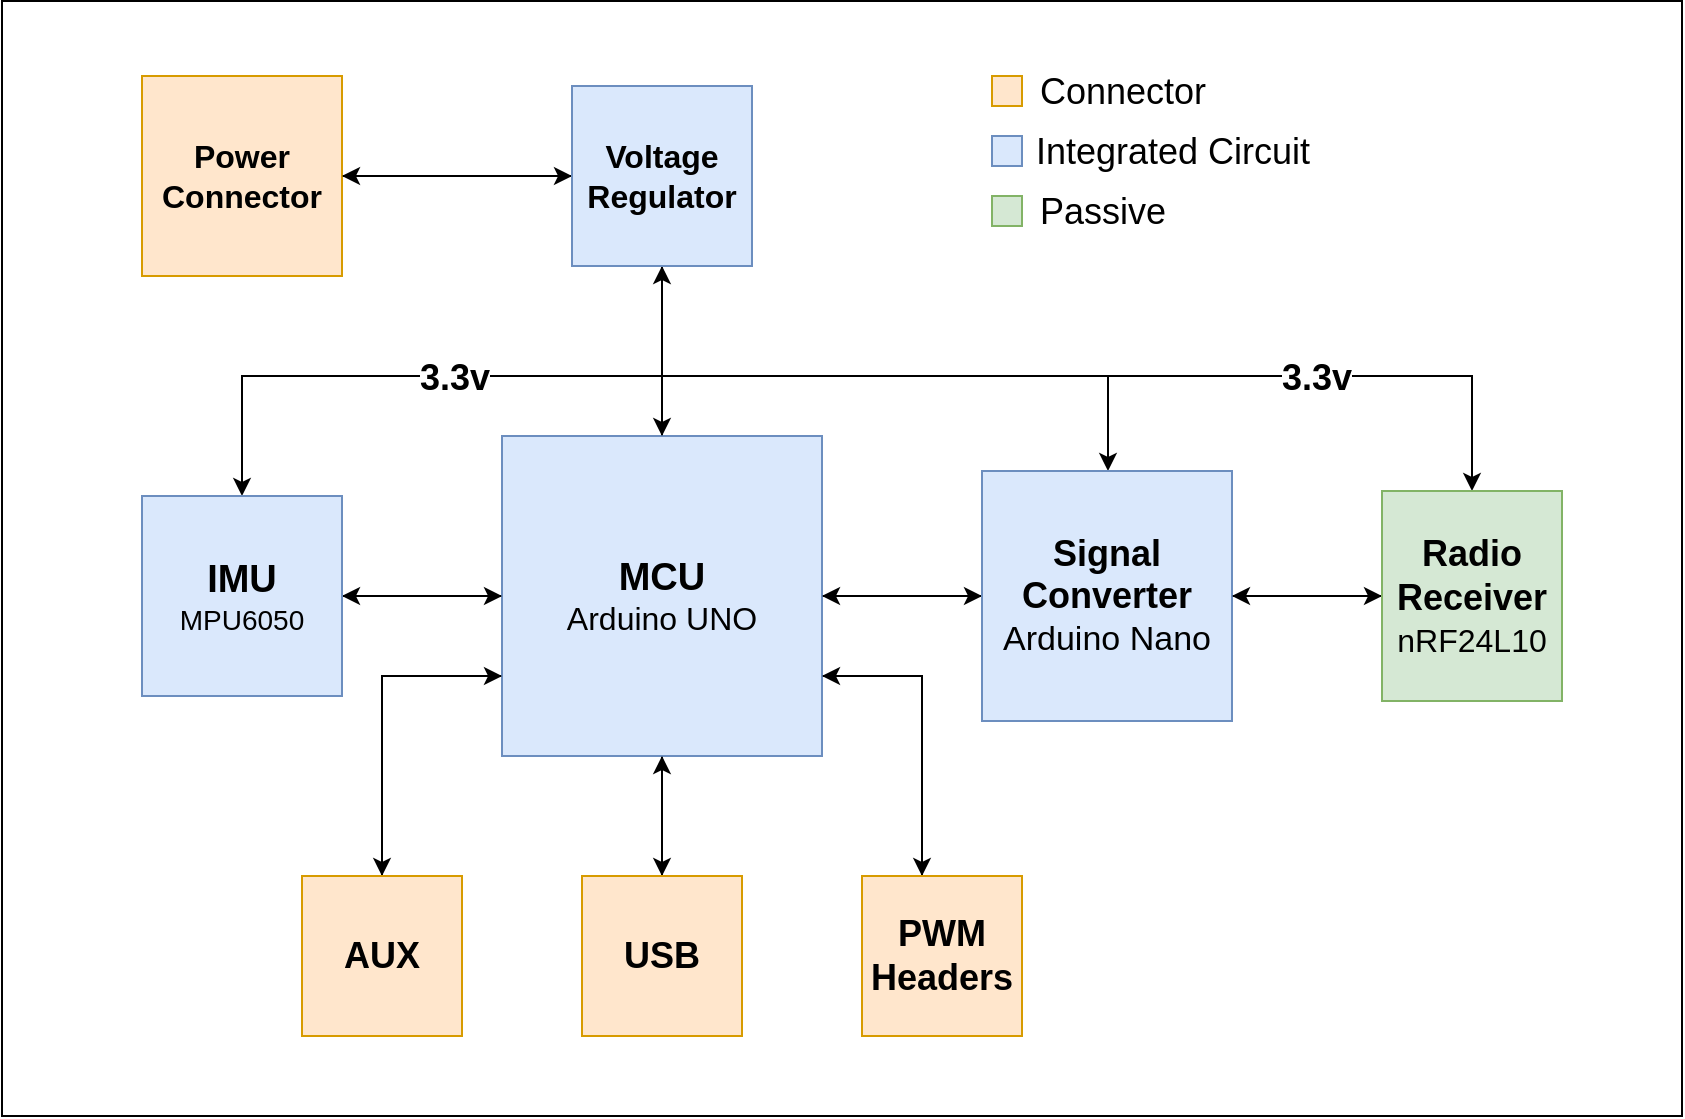 <mxfile version="14.6.13" type="device" pages="2"><diagram id="5ZIUSOU1daBMi0bA7z3c" name="Page-1"><mxGraphModel dx="1240" dy="729" grid="1" gridSize="10" guides="1" tooltips="1" connect="1" arrows="1" fold="1" page="1" pageScale="1" pageWidth="850" pageHeight="1100" math="0" shadow="0"><root><mxCell id="0"/><mxCell id="1" parent="0"/><mxCell id="bUE5o480Mt3BXzsQUq_T-54" value="" style="rounded=0;whiteSpace=wrap;html=1;fontSize=18;" vertex="1" parent="1"><mxGeometry x="10" y="282.5" width="840" height="557.5" as="geometry"/></mxCell><mxCell id="bUE5o480Mt3BXzsQUq_T-8" value="" style="edgeStyle=orthogonalEdgeStyle;rounded=0;orthogonalLoop=1;jettySize=auto;html=1;" edge="1" parent="1" source="bUE5o480Mt3BXzsQUq_T-1" target="bUE5o480Mt3BXzsQUq_T-2"><mxGeometry relative="1" as="geometry"/></mxCell><mxCell id="bUE5o480Mt3BXzsQUq_T-11" style="edgeStyle=orthogonalEdgeStyle;rounded=0;orthogonalLoop=1;jettySize=auto;html=1;" edge="1" parent="1" source="bUE5o480Mt3BXzsQUq_T-1" target="bUE5o480Mt3BXzsQUq_T-5"><mxGeometry relative="1" as="geometry"/></mxCell><mxCell id="bUE5o480Mt3BXzsQUq_T-17" style="edgeStyle=orthogonalEdgeStyle;rounded=0;orthogonalLoop=1;jettySize=auto;html=1;" edge="1" parent="1" source="bUE5o480Mt3BXzsQUq_T-1" target="bUE5o480Mt3BXzsQUq_T-13"><mxGeometry relative="1" as="geometry"><Array as="points"><mxPoint x="340" y="450"/><mxPoint x="340" y="450"/></Array></mxGeometry></mxCell><mxCell id="bUE5o480Mt3BXzsQUq_T-44" style="edgeStyle=elbowEdgeStyle;rounded=0;orthogonalLoop=1;jettySize=auto;elbow=vertical;html=1;entryX=0.5;entryY=0;entryDx=0;entryDy=0;fontSize=18;" edge="1" parent="1" source="bUE5o480Mt3BXzsQUq_T-1" target="bUE5o480Mt3BXzsQUq_T-38"><mxGeometry relative="1" as="geometry"/></mxCell><mxCell id="bUE5o480Mt3BXzsQUq_T-45" style="edgeStyle=elbowEdgeStyle;rounded=0;orthogonalLoop=1;jettySize=auto;elbow=vertical;html=1;exitX=1;exitY=0.75;exitDx=0;exitDy=0;fontSize=18;" edge="1" parent="1" source="bUE5o480Mt3BXzsQUq_T-1"><mxGeometry relative="1" as="geometry"><mxPoint x="470" y="720" as="targetPoint"/><Array as="points"><mxPoint x="450" y="620"/></Array></mxGeometry></mxCell><mxCell id="bUE5o480Mt3BXzsQUq_T-46" style="edgeStyle=elbowEdgeStyle;rounded=0;orthogonalLoop=1;jettySize=auto;elbow=vertical;html=1;exitX=0;exitY=0.75;exitDx=0;exitDy=0;entryX=0.5;entryY=0;entryDx=0;entryDy=0;fontSize=18;" edge="1" parent="1" source="bUE5o480Mt3BXzsQUq_T-1" target="bUE5o480Mt3BXzsQUq_T-37"><mxGeometry relative="1" as="geometry"><Array as="points"><mxPoint x="230" y="620"/></Array></mxGeometry></mxCell><mxCell id="bUE5o480Mt3BXzsQUq_T-1" value="&lt;font&gt;&lt;span style=&quot;font-weight: bold&quot;&gt;&lt;font style=&quot;font-size: 19px&quot;&gt;MCU&lt;/font&gt;&lt;/span&gt;&lt;br&gt;&lt;font style=&quot;font-size: 16px&quot;&gt;Arduino UNO&lt;/font&gt;&lt;br&gt;&lt;/font&gt;" style="whiteSpace=wrap;html=1;aspect=fixed;fillColor=#dae8fc;strokeColor=#6c8ebf;" vertex="1" parent="1"><mxGeometry x="260" y="500" width="160" height="160" as="geometry"/></mxCell><mxCell id="bUE5o480Mt3BXzsQUq_T-6" style="edgeStyle=orthogonalEdgeStyle;rounded=0;orthogonalLoop=1;jettySize=auto;html=1;entryX=0;entryY=0.5;entryDx=0;entryDy=0;" edge="1" parent="1" source="bUE5o480Mt3BXzsQUq_T-2" target="bUE5o480Mt3BXzsQUq_T-4"><mxGeometry relative="1" as="geometry"/></mxCell><object label="" id="bUE5o480Mt3BXzsQUq_T-9"><mxCell style="edgeStyle=orthogonalEdgeStyle;rounded=0;orthogonalLoop=1;jettySize=auto;html=1;" edge="1" parent="1" source="bUE5o480Mt3BXzsQUq_T-2" target="bUE5o480Mt3BXzsQUq_T-1"><mxGeometry relative="1" as="geometry"/></mxCell></object><mxCell id="bUE5o480Mt3BXzsQUq_T-24" style="edgeStyle=orthogonalEdgeStyle;rounded=0;orthogonalLoop=1;jettySize=auto;html=1;fontSize=18;" edge="1" parent="1" target="bUE5o480Mt3BXzsQUq_T-2"><mxGeometry relative="1" as="geometry"><mxPoint x="340" y="470" as="sourcePoint"/><Array as="points"><mxPoint x="563" y="470"/></Array></mxGeometry></mxCell><mxCell id="bUE5o480Mt3BXzsQUq_T-2" value="&lt;b style=&quot;font-size: 18px&quot;&gt;Signal&lt;br&gt;Converter&lt;br&gt;&lt;/b&gt;&lt;font style=&quot;font-size: 17px&quot;&gt;Arduino Nano&lt;/font&gt;" style="whiteSpace=wrap;html=1;aspect=fixed;fillColor=#dae8fc;strokeColor=#6c8ebf;" vertex="1" parent="1"><mxGeometry x="500" y="517.5" width="125" height="125" as="geometry"/></mxCell><mxCell id="bUE5o480Mt3BXzsQUq_T-7" style="edgeStyle=orthogonalEdgeStyle;rounded=0;orthogonalLoop=1;jettySize=auto;html=1;" edge="1" parent="1" source="bUE5o480Mt3BXzsQUq_T-4" target="bUE5o480Mt3BXzsQUq_T-2"><mxGeometry relative="1" as="geometry"/></mxCell><mxCell id="bUE5o480Mt3BXzsQUq_T-25" style="edgeStyle=orthogonalEdgeStyle;rounded=0;orthogonalLoop=1;jettySize=auto;html=1;fontSize=18;" edge="1" parent="1" target="bUE5o480Mt3BXzsQUq_T-4"><mxGeometry relative="1" as="geometry"><mxPoint x="560" y="470" as="sourcePoint"/><Array as="points"><mxPoint x="745" y="470"/></Array></mxGeometry></mxCell><mxCell id="bUE5o480Mt3BXzsQUq_T-36" value="&lt;b&gt;3.3v&lt;/b&gt;" style="edgeLabel;html=1;align=center;verticalAlign=middle;resizable=0;points=[];fontSize=18;" vertex="1" connectable="0" parent="bUE5o480Mt3BXzsQUq_T-25"><mxGeometry x="-0.116" y="-1" relative="1" as="geometry"><mxPoint as="offset"/></mxGeometry></mxCell><mxCell id="bUE5o480Mt3BXzsQUq_T-4" value="&lt;font&gt;&lt;b style=&quot;font-size: 18px&quot;&gt;Radio&lt;/b&gt;&lt;br&gt;&lt;b style=&quot;font-size: 18px&quot;&gt;Receiver&lt;/b&gt;&lt;br&gt;&lt;font style=&quot;font-size: 16px&quot;&gt;nRF24L10&lt;/font&gt;&lt;br&gt;&lt;/font&gt;" style="rounded=0;whiteSpace=wrap;html=1;fillColor=#d5e8d4;strokeColor=#82b366;" vertex="1" parent="1"><mxGeometry x="700" y="527.5" width="90" height="105" as="geometry"/></mxCell><mxCell id="bUE5o480Mt3BXzsQUq_T-10" value="" style="edgeStyle=orthogonalEdgeStyle;rounded=0;orthogonalLoop=1;jettySize=auto;html=1;" edge="1" parent="1" source="bUE5o480Mt3BXzsQUq_T-5" target="bUE5o480Mt3BXzsQUq_T-1"><mxGeometry relative="1" as="geometry"/></mxCell><mxCell id="bUE5o480Mt3BXzsQUq_T-31" style="edgeStyle=elbowEdgeStyle;rounded=0;orthogonalLoop=1;jettySize=auto;elbow=vertical;html=1;fontSize=18;" edge="1" parent="1" target="bUE5o480Mt3BXzsQUq_T-5"><mxGeometry relative="1" as="geometry"><mxPoint x="340" y="470" as="sourcePoint"/><Array as="points"><mxPoint x="230" y="470"/></Array></mxGeometry></mxCell><mxCell id="bUE5o480Mt3BXzsQUq_T-32" value="&lt;b&gt;3.3v&lt;/b&gt;" style="edgeLabel;html=1;align=center;verticalAlign=middle;resizable=0;points=[];fontSize=18;" vertex="1" connectable="0" parent="bUE5o480Mt3BXzsQUq_T-31"><mxGeometry x="-0.228" y="1" relative="1" as="geometry"><mxPoint as="offset"/></mxGeometry></mxCell><mxCell id="bUE5o480Mt3BXzsQUq_T-5" value="&lt;b&gt;&lt;font style=&quot;font-size: 19px&quot;&gt;IMU&lt;/font&gt;&lt;/b&gt;&lt;br&gt;&lt;font style=&quot;font-size: 14px&quot;&gt;MPU6050&lt;/font&gt;" style="whiteSpace=wrap;html=1;aspect=fixed;fillColor=#dae8fc;strokeColor=#6c8ebf;" vertex="1" parent="1"><mxGeometry x="80" y="530" width="100" height="100" as="geometry"/></mxCell><mxCell id="bUE5o480Mt3BXzsQUq_T-15" style="edgeStyle=orthogonalEdgeStyle;rounded=0;orthogonalLoop=1;jettySize=auto;html=1;" edge="1" parent="1" source="bUE5o480Mt3BXzsQUq_T-12" target="bUE5o480Mt3BXzsQUq_T-13"><mxGeometry relative="1" as="geometry"/></mxCell><mxCell id="bUE5o480Mt3BXzsQUq_T-12" value="&lt;b style=&quot;font-size: 16px&quot;&gt;Power&lt;br&gt;Connector&lt;/b&gt;" style="whiteSpace=wrap;html=1;aspect=fixed;fillColor=#ffe6cc;strokeColor=#d79b00;" vertex="1" parent="1"><mxGeometry x="80" y="320" width="100" height="100" as="geometry"/></mxCell><mxCell id="bUE5o480Mt3BXzsQUq_T-14" value="" style="edgeStyle=orthogonalEdgeStyle;rounded=0;orthogonalLoop=1;jettySize=auto;html=1;" edge="1" parent="1" source="bUE5o480Mt3BXzsQUq_T-13" target="bUE5o480Mt3BXzsQUq_T-12"><mxGeometry relative="1" as="geometry"/></mxCell><mxCell id="bUE5o480Mt3BXzsQUq_T-16" value="" style="edgeStyle=orthogonalEdgeStyle;rounded=0;orthogonalLoop=1;jettySize=auto;html=1;" edge="1" parent="1" source="bUE5o480Mt3BXzsQUq_T-13" target="bUE5o480Mt3BXzsQUq_T-1"><mxGeometry relative="1" as="geometry"><Array as="points"><mxPoint x="340" y="440"/><mxPoint x="340" y="440"/></Array></mxGeometry></mxCell><mxCell id="bUE5o480Mt3BXzsQUq_T-13" value="&lt;font style=&quot;font-size: 16px&quot;&gt;&lt;b&gt;Voltage&lt;br&gt;Regulator&lt;/b&gt;&lt;/font&gt;" style="whiteSpace=wrap;html=1;aspect=fixed;fillColor=#dae8fc;strokeColor=#6c8ebf;" vertex="1" parent="1"><mxGeometry x="295" y="325" width="90" height="90" as="geometry"/></mxCell><mxCell id="bUE5o480Mt3BXzsQUq_T-47" style="edgeStyle=elbowEdgeStyle;rounded=0;orthogonalLoop=1;jettySize=auto;elbow=vertical;html=1;entryX=0;entryY=0.75;entryDx=0;entryDy=0;fontSize=18;" edge="1" parent="1" source="bUE5o480Mt3BXzsQUq_T-37" target="bUE5o480Mt3BXzsQUq_T-1"><mxGeometry relative="1" as="geometry"><Array as="points"><mxPoint x="200" y="620"/></Array></mxGeometry></mxCell><mxCell id="bUE5o480Mt3BXzsQUq_T-37" value="&lt;b&gt;AUX&lt;/b&gt;" style="whiteSpace=wrap;html=1;aspect=fixed;fontSize=18;fillColor=#ffe6cc;strokeColor=#d79b00;" vertex="1" parent="1"><mxGeometry x="160" y="720" width="80" height="80" as="geometry"/></mxCell><mxCell id="bUE5o480Mt3BXzsQUq_T-43" value="" style="edgeStyle=elbowEdgeStyle;rounded=0;orthogonalLoop=1;jettySize=auto;elbow=vertical;html=1;fontSize=18;" edge="1" parent="1" source="bUE5o480Mt3BXzsQUq_T-38" target="bUE5o480Mt3BXzsQUq_T-1"><mxGeometry relative="1" as="geometry"/></mxCell><mxCell id="bUE5o480Mt3BXzsQUq_T-38" value="&lt;b&gt;USB&lt;/b&gt;" style="whiteSpace=wrap;html=1;aspect=fixed;fontSize=18;fillColor=#ffe6cc;strokeColor=#d79b00;" vertex="1" parent="1"><mxGeometry x="300" y="720" width="80" height="80" as="geometry"/></mxCell><mxCell id="bUE5o480Mt3BXzsQUq_T-40" style="edgeStyle=elbowEdgeStyle;rounded=0;orthogonalLoop=1;jettySize=auto;elbow=vertical;html=1;entryX=1;entryY=0.75;entryDx=0;entryDy=0;fontSize=18;" edge="1" parent="1" source="bUE5o480Mt3BXzsQUq_T-39" target="bUE5o480Mt3BXzsQUq_T-1"><mxGeometry relative="1" as="geometry"><Array as="points"><mxPoint x="470" y="620"/></Array></mxGeometry></mxCell><mxCell id="bUE5o480Mt3BXzsQUq_T-39" value="&lt;b&gt;PWM&lt;/b&gt;&lt;br&gt;&lt;b&gt;Headers&lt;/b&gt;" style="whiteSpace=wrap;html=1;aspect=fixed;fontSize=18;fillColor=#ffe6cc;strokeColor=#d79b00;" vertex="1" parent="1"><mxGeometry x="440" y="720" width="80" height="80" as="geometry"/></mxCell><mxCell id="bUE5o480Mt3BXzsQUq_T-48" value="" style="whiteSpace=wrap;html=1;aspect=fixed;fontSize=18;fillColor=#ffe6cc;strokeColor=#d79b00;" vertex="1" parent="1"><mxGeometry x="505" y="320" width="15" height="15" as="geometry"/></mxCell><mxCell id="bUE5o480Mt3BXzsQUq_T-49" value="Connector" style="text;html=1;align=center;verticalAlign=middle;resizable=0;points=[];autosize=1;strokeColor=none;fontSize=18;" vertex="1" parent="1"><mxGeometry x="520" y="312.5" width="100" height="30" as="geometry"/></mxCell><mxCell id="bUE5o480Mt3BXzsQUq_T-50" value="" style="whiteSpace=wrap;html=1;aspect=fixed;fontSize=18;fillColor=#dae8fc;strokeColor=#6c8ebf;" vertex="1" parent="1"><mxGeometry x="505" y="350" width="15" height="15" as="geometry"/></mxCell><mxCell id="bUE5o480Mt3BXzsQUq_T-51" value="Integrated Circuit" style="text;html=1;align=center;verticalAlign=middle;resizable=0;points=[];autosize=1;strokeColor=none;fontSize=18;" vertex="1" parent="1"><mxGeometry x="520" y="342.5" width="150" height="30" as="geometry"/></mxCell><mxCell id="bUE5o480Mt3BXzsQUq_T-52" value="" style="whiteSpace=wrap;html=1;aspect=fixed;fontSize=18;fillColor=#d5e8d4;strokeColor=#82b366;" vertex="1" parent="1"><mxGeometry x="505" y="380" width="15" height="15" as="geometry"/></mxCell><mxCell id="bUE5o480Mt3BXzsQUq_T-53" value="Passive" style="text;html=1;align=center;verticalAlign=middle;resizable=0;points=[];autosize=1;strokeColor=none;fontSize=18;" vertex="1" parent="1"><mxGeometry x="520" y="372.5" width="80" height="30" as="geometry"/></mxCell></root></mxGraphModel></diagram><diagram id="4ZHRl595eEa7947-NFMF" name="Page-2"><mxGraphModel dx="1820" dy="613" grid="1" gridSize="10" guides="1" tooltips="1" connect="1" arrows="1" fold="1" page="1" pageScale="1" pageWidth="850" pageHeight="1100" math="0" shadow="0"><root><mxCell id="stWw2cz9OU7DXAYzHdMi-0"/><mxCell id="stWw2cz9OU7DXAYzHdMi-1" parent="stWw2cz9OU7DXAYzHdMi-0"/><mxCell id="z34--04L3OtzeaizvZ6p-0" value="" style="rounded=0;whiteSpace=wrap;html=1;fontSize=18;" vertex="1" parent="stWw2cz9OU7DXAYzHdMi-1"><mxGeometry x="-80.5" y="280" width="760.5" height="600" as="geometry"/></mxCell><mxCell id="stWw2cz9OU7DXAYzHdMi-3" value="" style="edgeStyle=orthogonalEdgeStyle;rounded=0;orthogonalLoop=1;jettySize=auto;html=1;" edge="1" parent="stWw2cz9OU7DXAYzHdMi-1" source="stWw2cz9OU7DXAYzHdMi-9" target="stWw2cz9OU7DXAYzHdMi-13"><mxGeometry relative="1" as="geometry"/></mxCell><mxCell id="stWw2cz9OU7DXAYzHdMi-5" style="edgeStyle=orthogonalEdgeStyle;rounded=0;orthogonalLoop=1;jettySize=auto;html=1;" edge="1" parent="stWw2cz9OU7DXAYzHdMi-1" source="stWw2cz9OU7DXAYzHdMi-9" target="stWw2cz9OU7DXAYzHdMi-26"><mxGeometry relative="1" as="geometry"><Array as="points"><mxPoint x="342" y="459"/><mxPoint x="342" y="459"/></Array></mxGeometry></mxCell><mxCell id="stWw2cz9OU7DXAYzHdMi-6" style="edgeStyle=elbowEdgeStyle;rounded=0;orthogonalLoop=1;jettySize=auto;elbow=vertical;html=1;entryX=0.5;entryY=0;entryDx=0;entryDy=0;fontSize=18;" edge="1" parent="stWw2cz9OU7DXAYzHdMi-1" source="stWw2cz9OU7DXAYzHdMi-9" target="stWw2cz9OU7DXAYzHdMi-30"><mxGeometry relative="1" as="geometry"/></mxCell><mxCell id="stWw2cz9OU7DXAYzHdMi-7" style="edgeStyle=elbowEdgeStyle;rounded=0;orthogonalLoop=1;jettySize=auto;elbow=vertical;html=1;exitX=1;exitY=0.75;exitDx=0;exitDy=0;fontSize=18;" edge="1" parent="stWw2cz9OU7DXAYzHdMi-1" source="stWw2cz9OU7DXAYzHdMi-9"><mxGeometry relative="1" as="geometry"><mxPoint x="472" y="729" as="targetPoint"/><Array as="points"><mxPoint x="452" y="629"/></Array></mxGeometry></mxCell><mxCell id="stWw2cz9OU7DXAYzHdMi-8" style="edgeStyle=elbowEdgeStyle;rounded=0;orthogonalLoop=1;jettySize=auto;elbow=vertical;html=1;exitX=0;exitY=0.75;exitDx=0;exitDy=0;entryX=0.5;entryY=0;entryDx=0;entryDy=0;fontSize=18;" edge="1" parent="stWw2cz9OU7DXAYzHdMi-1" source="stWw2cz9OU7DXAYzHdMi-9" target="stWw2cz9OU7DXAYzHdMi-28"><mxGeometry relative="1" as="geometry"><Array as="points"><mxPoint x="232" y="629"/></Array></mxGeometry></mxCell><mxCell id="stWw2cz9OU7DXAYzHdMi-43" style="edgeStyle=elbowEdgeStyle;rounded=0;orthogonalLoop=1;jettySize=auto;elbow=vertical;html=1;entryX=1;entryY=0.5;entryDx=0;entryDy=0;fontSize=18;" edge="1" parent="stWw2cz9OU7DXAYzHdMi-1" source="stWw2cz9OU7DXAYzHdMi-9" target="stWw2cz9OU7DXAYzHdMi-39"><mxGeometry relative="1" as="geometry"/></mxCell><mxCell id="stWw2cz9OU7DXAYzHdMi-9" value="&lt;font&gt;&lt;span style=&quot;font-weight: bold&quot;&gt;&lt;font style=&quot;font-size: 19px&quot;&gt;MCU&lt;/font&gt;&lt;/span&gt;&lt;br&gt;&lt;font style=&quot;font-size: 16px&quot;&gt;Arduino Nano&lt;/font&gt;&lt;br&gt;&lt;/font&gt;" style="whiteSpace=wrap;html=1;aspect=fixed;fillColor=#dae8fc;strokeColor=#6c8ebf;" vertex="1" parent="stWw2cz9OU7DXAYzHdMi-1"><mxGeometry x="267" y="514" width="150" height="150" as="geometry"/></mxCell><object label="" id="stWw2cz9OU7DXAYzHdMi-11"><mxCell style="edgeStyle=orthogonalEdgeStyle;rounded=0;orthogonalLoop=1;jettySize=auto;html=1;" edge="1" parent="stWw2cz9OU7DXAYzHdMi-1" source="stWw2cz9OU7DXAYzHdMi-13" target="stWw2cz9OU7DXAYzHdMi-9"><mxGeometry relative="1" as="geometry"/></mxCell></object><mxCell id="stWw2cz9OU7DXAYzHdMi-13" value="&lt;b style=&quot;font-size: 18px&quot;&gt;Joystick 2&lt;/b&gt;" style="whiteSpace=wrap;html=1;aspect=fixed;fillColor=#d5e8d4;strokeColor=#82b366;" vertex="1" parent="stWw2cz9OU7DXAYzHdMi-1"><mxGeometry x="502" y="526.5" width="125" height="125" as="geometry"/></mxCell><mxCell id="stWw2cz9OU7DXAYzHdMi-41" style="edgeStyle=elbowEdgeStyle;rounded=0;orthogonalLoop=1;jettySize=auto;elbow=vertical;html=1;fontSize=18;" edge="1" parent="stWw2cz9OU7DXAYzHdMi-1" source="stWw2cz9OU7DXAYzHdMi-17"><mxGeometry relative="1" as="geometry"><mxPoint x="392" y="381.5" as="targetPoint"/></mxGeometry></mxCell><mxCell id="stWw2cz9OU7DXAYzHdMi-17" value="&lt;font&gt;&lt;b style=&quot;font-size: 18px&quot;&gt;Antenna&lt;/b&gt;&lt;br&gt;&lt;/font&gt;" style="rounded=0;whiteSpace=wrap;html=1;fillColor=#d5e8d4;strokeColor=#82b366;" vertex="1" parent="stWw2cz9OU7DXAYzHdMi-1"><mxGeometry x="472" y="331.5" width="100" height="100" as="geometry"/></mxCell><mxCell id="stWw2cz9OU7DXAYzHdMi-46" value="" style="edgeStyle=elbowEdgeStyle;rounded=0;orthogonalLoop=1;jettySize=auto;elbow=vertical;html=1;fontSize=18;" edge="1" parent="stWw2cz9OU7DXAYzHdMi-1" source="stWw2cz9OU7DXAYzHdMi-21" target="stWw2cz9OU7DXAYzHdMi-23"><mxGeometry relative="1" as="geometry"/></mxCell><mxCell id="stWw2cz9OU7DXAYzHdMi-21" value="&lt;b&gt;&lt;font style=&quot;font-size: 19px&quot;&gt;9v&lt;/font&gt;&lt;/b&gt;&lt;br&gt;&lt;font style=&quot;font-size: 19px&quot;&gt;Battery&lt;/font&gt;" style="whiteSpace=wrap;html=1;aspect=fixed;fillColor=#ffe6cc;strokeColor=#d79b00;" vertex="1" parent="stWw2cz9OU7DXAYzHdMi-1"><mxGeometry x="-28" y="331.5" width="100" height="100" as="geometry"/></mxCell><mxCell id="stWw2cz9OU7DXAYzHdMi-22" style="edgeStyle=orthogonalEdgeStyle;rounded=0;orthogonalLoop=1;jettySize=auto;html=1;" edge="1" parent="stWw2cz9OU7DXAYzHdMi-1" source="stWw2cz9OU7DXAYzHdMi-23" target="stWw2cz9OU7DXAYzHdMi-26"><mxGeometry relative="1" as="geometry"/></mxCell><mxCell id="stWw2cz9OU7DXAYzHdMi-44" style="edgeStyle=elbowEdgeStyle;rounded=0;orthogonalLoop=1;jettySize=auto;elbow=vertical;html=1;entryX=0.25;entryY=0;entryDx=0;entryDy=0;fontSize=18;" edge="1" parent="stWw2cz9OU7DXAYzHdMi-1" source="stWw2cz9OU7DXAYzHdMi-23" target="stWw2cz9OU7DXAYzHdMi-9"><mxGeometry relative="1" as="geometry"><Array as="points"><mxPoint x="242" y="459"/></Array></mxGeometry></mxCell><mxCell id="stWw2cz9OU7DXAYzHdMi-23" value="&lt;span style=&quot;font-size: 16px&quot;&gt;&lt;b&gt;Voltage&lt;br&gt;Regulator&lt;/b&gt;&lt;/span&gt;" style="whiteSpace=wrap;html=1;aspect=fixed;fillColor=#dae8fc;strokeColor=#6c8ebf;" vertex="1" parent="stWw2cz9OU7DXAYzHdMi-1"><mxGeometry x="122" y="331.5" width="100" height="100" as="geometry"/></mxCell><mxCell id="stWw2cz9OU7DXAYzHdMi-24" value="" style="edgeStyle=orthogonalEdgeStyle;rounded=0;orthogonalLoop=1;jettySize=auto;html=1;" edge="1" parent="stWw2cz9OU7DXAYzHdMi-1" source="stWw2cz9OU7DXAYzHdMi-26" target="stWw2cz9OU7DXAYzHdMi-23"><mxGeometry relative="1" as="geometry"/></mxCell><mxCell id="stWw2cz9OU7DXAYzHdMi-25" value="" style="edgeStyle=orthogonalEdgeStyle;rounded=0;orthogonalLoop=1;jettySize=auto;html=1;" edge="1" parent="stWw2cz9OU7DXAYzHdMi-1" source="stWw2cz9OU7DXAYzHdMi-26" target="stWw2cz9OU7DXAYzHdMi-9"><mxGeometry relative="1" as="geometry"><Array as="points"><mxPoint x="342" y="449"/><mxPoint x="342" y="449"/></Array></mxGeometry></mxCell><mxCell id="stWw2cz9OU7DXAYzHdMi-40" value="" style="edgeStyle=elbowEdgeStyle;rounded=0;orthogonalLoop=1;jettySize=auto;elbow=vertical;html=1;fontSize=18;" edge="1" parent="stWw2cz9OU7DXAYzHdMi-1" source="stWw2cz9OU7DXAYzHdMi-26" target="stWw2cz9OU7DXAYzHdMi-17"><mxGeometry relative="1" as="geometry"/></mxCell><mxCell id="stWw2cz9OU7DXAYzHdMi-26" value="&lt;font&gt;&lt;b&gt;&lt;font style=&quot;font-size: 18px&quot;&gt;Radio&lt;br&gt;&lt;/font&gt;&lt;font style=&quot;font-size: 17px&quot;&gt;Transmitter&lt;/font&gt;&lt;br&gt;&lt;/b&gt;&lt;/font&gt;" style="whiteSpace=wrap;html=1;aspect=fixed;fillColor=#dae8fc;strokeColor=#6c8ebf;" vertex="1" parent="stWw2cz9OU7DXAYzHdMi-1"><mxGeometry x="287" y="326.5" width="110" height="110" as="geometry"/></mxCell><mxCell id="stWw2cz9OU7DXAYzHdMi-27" style="edgeStyle=elbowEdgeStyle;rounded=0;orthogonalLoop=1;jettySize=auto;elbow=vertical;html=1;entryX=0;entryY=0.75;entryDx=0;entryDy=0;fontSize=18;" edge="1" parent="stWw2cz9OU7DXAYzHdMi-1" source="stWw2cz9OU7DXAYzHdMi-28" target="stWw2cz9OU7DXAYzHdMi-9"><mxGeometry relative="1" as="geometry"><Array as="points"><mxPoint x="212" y="627"/><mxPoint x="202" y="629"/></Array></mxGeometry></mxCell><mxCell id="stWw2cz9OU7DXAYzHdMi-28" value="&lt;b&gt;Toggle&lt;br&gt;Switches&lt;br&gt;&lt;/b&gt;" style="whiteSpace=wrap;html=1;aspect=fixed;fontSize=18;fillColor=#d5e8d4;strokeColor=#82b366;" vertex="1" parent="stWw2cz9OU7DXAYzHdMi-1"><mxGeometry x="162" y="729" width="100" height="100" as="geometry"/></mxCell><mxCell id="stWw2cz9OU7DXAYzHdMi-29" value="" style="edgeStyle=elbowEdgeStyle;rounded=0;orthogonalLoop=1;jettySize=auto;elbow=vertical;html=1;fontSize=18;" edge="1" parent="stWw2cz9OU7DXAYzHdMi-1" source="stWw2cz9OU7DXAYzHdMi-30" target="stWw2cz9OU7DXAYzHdMi-9"><mxGeometry relative="1" as="geometry"/></mxCell><mxCell id="stWw2cz9OU7DXAYzHdMi-30" value="&lt;b&gt;USB&lt;/b&gt;" style="whiteSpace=wrap;html=1;aspect=fixed;fontSize=18;fillColor=#ffe6cc;strokeColor=#d79b00;" vertex="1" parent="stWw2cz9OU7DXAYzHdMi-1"><mxGeometry x="302" y="729" width="80" height="80" as="geometry"/></mxCell><mxCell id="stWw2cz9OU7DXAYzHdMi-31" style="edgeStyle=elbowEdgeStyle;rounded=0;orthogonalLoop=1;jettySize=auto;elbow=vertical;html=1;entryX=1;entryY=0.75;entryDx=0;entryDy=0;fontSize=18;" edge="1" parent="stWw2cz9OU7DXAYzHdMi-1" source="stWw2cz9OU7DXAYzHdMi-32" target="stWw2cz9OU7DXAYzHdMi-9"><mxGeometry relative="1" as="geometry"><Array as="points"><mxPoint x="472" y="629"/></Array></mxGeometry></mxCell><mxCell id="stWw2cz9OU7DXAYzHdMi-32" value="&lt;b&gt;Pot&lt;br&gt;Switches&lt;/b&gt;" style="whiteSpace=wrap;html=1;aspect=fixed;fontSize=18;fillColor=#d5e8d4;strokeColor=#82b366;" vertex="1" parent="stWw2cz9OU7DXAYzHdMi-1"><mxGeometry x="427" y="729" width="100" height="100" as="geometry"/></mxCell><mxCell id="stWw2cz9OU7DXAYzHdMi-33" value="" style="whiteSpace=wrap;html=1;aspect=fixed;fontSize=18;fillColor=#ffe6cc;strokeColor=#d79b00;" vertex="1" parent="stWw2cz9OU7DXAYzHdMi-1"><mxGeometry x="-28" y="746.5" width="15" height="15" as="geometry"/></mxCell><mxCell id="stWw2cz9OU7DXAYzHdMi-34" value="Connector" style="text;html=1;align=center;verticalAlign=middle;resizable=0;points=[];autosize=1;strokeColor=none;fontSize=18;" vertex="1" parent="stWw2cz9OU7DXAYzHdMi-1"><mxGeometry x="-13" y="739" width="100" height="30" as="geometry"/></mxCell><mxCell id="stWw2cz9OU7DXAYzHdMi-35" value="" style="whiteSpace=wrap;html=1;aspect=fixed;fontSize=18;fillColor=#dae8fc;strokeColor=#6c8ebf;" vertex="1" parent="stWw2cz9OU7DXAYzHdMi-1"><mxGeometry x="-28" y="776.5" width="15" height="15" as="geometry"/></mxCell><mxCell id="stWw2cz9OU7DXAYzHdMi-36" value="Integrated Circuit" style="text;html=1;align=center;verticalAlign=middle;resizable=0;points=[];autosize=1;strokeColor=none;fontSize=18;" vertex="1" parent="stWw2cz9OU7DXAYzHdMi-1"><mxGeometry x="-13" y="769" width="150" height="30" as="geometry"/></mxCell><mxCell id="stWw2cz9OU7DXAYzHdMi-37" value="" style="whiteSpace=wrap;html=1;aspect=fixed;fontSize=18;fillColor=#d5e8d4;strokeColor=#82b366;" vertex="1" parent="stWw2cz9OU7DXAYzHdMi-1"><mxGeometry x="-28" y="806.5" width="15" height="15" as="geometry"/></mxCell><mxCell id="stWw2cz9OU7DXAYzHdMi-38" value="Passive" style="text;html=1;align=center;verticalAlign=middle;resizable=0;points=[];autosize=1;strokeColor=none;fontSize=18;" vertex="1" parent="stWw2cz9OU7DXAYzHdMi-1"><mxGeometry x="-13" y="799" width="80" height="30" as="geometry"/></mxCell><mxCell id="stWw2cz9OU7DXAYzHdMi-42" value="" style="edgeStyle=elbowEdgeStyle;rounded=0;orthogonalLoop=1;jettySize=auto;elbow=vertical;html=1;fontSize=18;" edge="1" parent="stWw2cz9OU7DXAYzHdMi-1" source="stWw2cz9OU7DXAYzHdMi-39" target="stWw2cz9OU7DXAYzHdMi-9"><mxGeometry relative="1" as="geometry"/></mxCell><mxCell id="stWw2cz9OU7DXAYzHdMi-39" value="&lt;b style=&quot;font-size: 18px&quot;&gt;Joystick 1&lt;/b&gt;" style="whiteSpace=wrap;html=1;aspect=fixed;fillColor=#d5e8d4;strokeColor=#82b366;" vertex="1" parent="stWw2cz9OU7DXAYzHdMi-1"><mxGeometry x="57" y="526.5" width="125" height="125" as="geometry"/></mxCell><mxCell id="stWw2cz9OU7DXAYzHdMi-48" style="edgeStyle=elbowEdgeStyle;rounded=0;orthogonalLoop=1;jettySize=auto;elbow=vertical;html=1;exitX=0;exitY=0.5;exitDx=0;exitDy=0;entryX=0.75;entryY=0;entryDx=0;entryDy=0;fontSize=18;" edge="1" parent="stWw2cz9OU7DXAYzHdMi-1" source="stWw2cz9OU7DXAYzHdMi-47" target="stWw2cz9OU7DXAYzHdMi-9"><mxGeometry relative="1" as="geometry"><Array as="points"><mxPoint x="452" y="477"/></Array></mxGeometry></mxCell><mxCell id="stWw2cz9OU7DXAYzHdMi-47" value="&lt;b&gt;&lt;font style=&quot;font-size: 20px&quot;&gt;LEDs&lt;/font&gt;&lt;/b&gt;" style="rounded=0;whiteSpace=wrap;html=1;fontSize=18;fillColor=#d5e8d4;strokeColor=#82b366;" vertex="1" parent="stWw2cz9OU7DXAYzHdMi-1"><mxGeometry x="504.5" y="459" width="120" height="35" as="geometry"/></mxCell></root></mxGraphModel></diagram></mxfile>